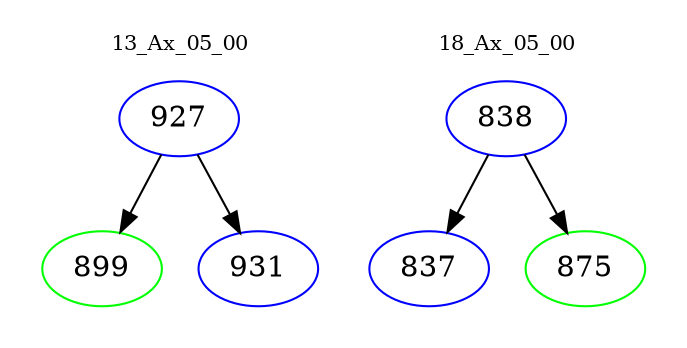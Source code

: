 digraph{
subgraph cluster_0 {
color = white
label = "13_Ax_05_00";
fontsize=10;
T0_927 [label="927", color="blue"]
T0_927 -> T0_899 [color="black"]
T0_899 [label="899", color="green"]
T0_927 -> T0_931 [color="black"]
T0_931 [label="931", color="blue"]
}
subgraph cluster_1 {
color = white
label = "18_Ax_05_00";
fontsize=10;
T1_838 [label="838", color="blue"]
T1_838 -> T1_837 [color="black"]
T1_837 [label="837", color="blue"]
T1_838 -> T1_875 [color="black"]
T1_875 [label="875", color="green"]
}
}
